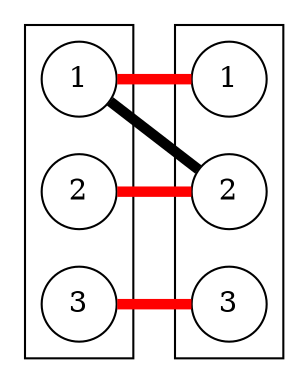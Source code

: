 
graph G {
    rankdir =LR;
    node[shape=circle];
    subgraph cluster_G1{
        1;
        2;
        3;
    }

    subgraph cluster_G2{
        4[label="1"];
        5[label="2"];
        6[label="3"];
    }

    
    1--4[color=red,penwidth=5];
    1--5[penwidth=5];
    2--5[color=red,penwidth=5];
    3--6[color=red,penwidth=5];

}
